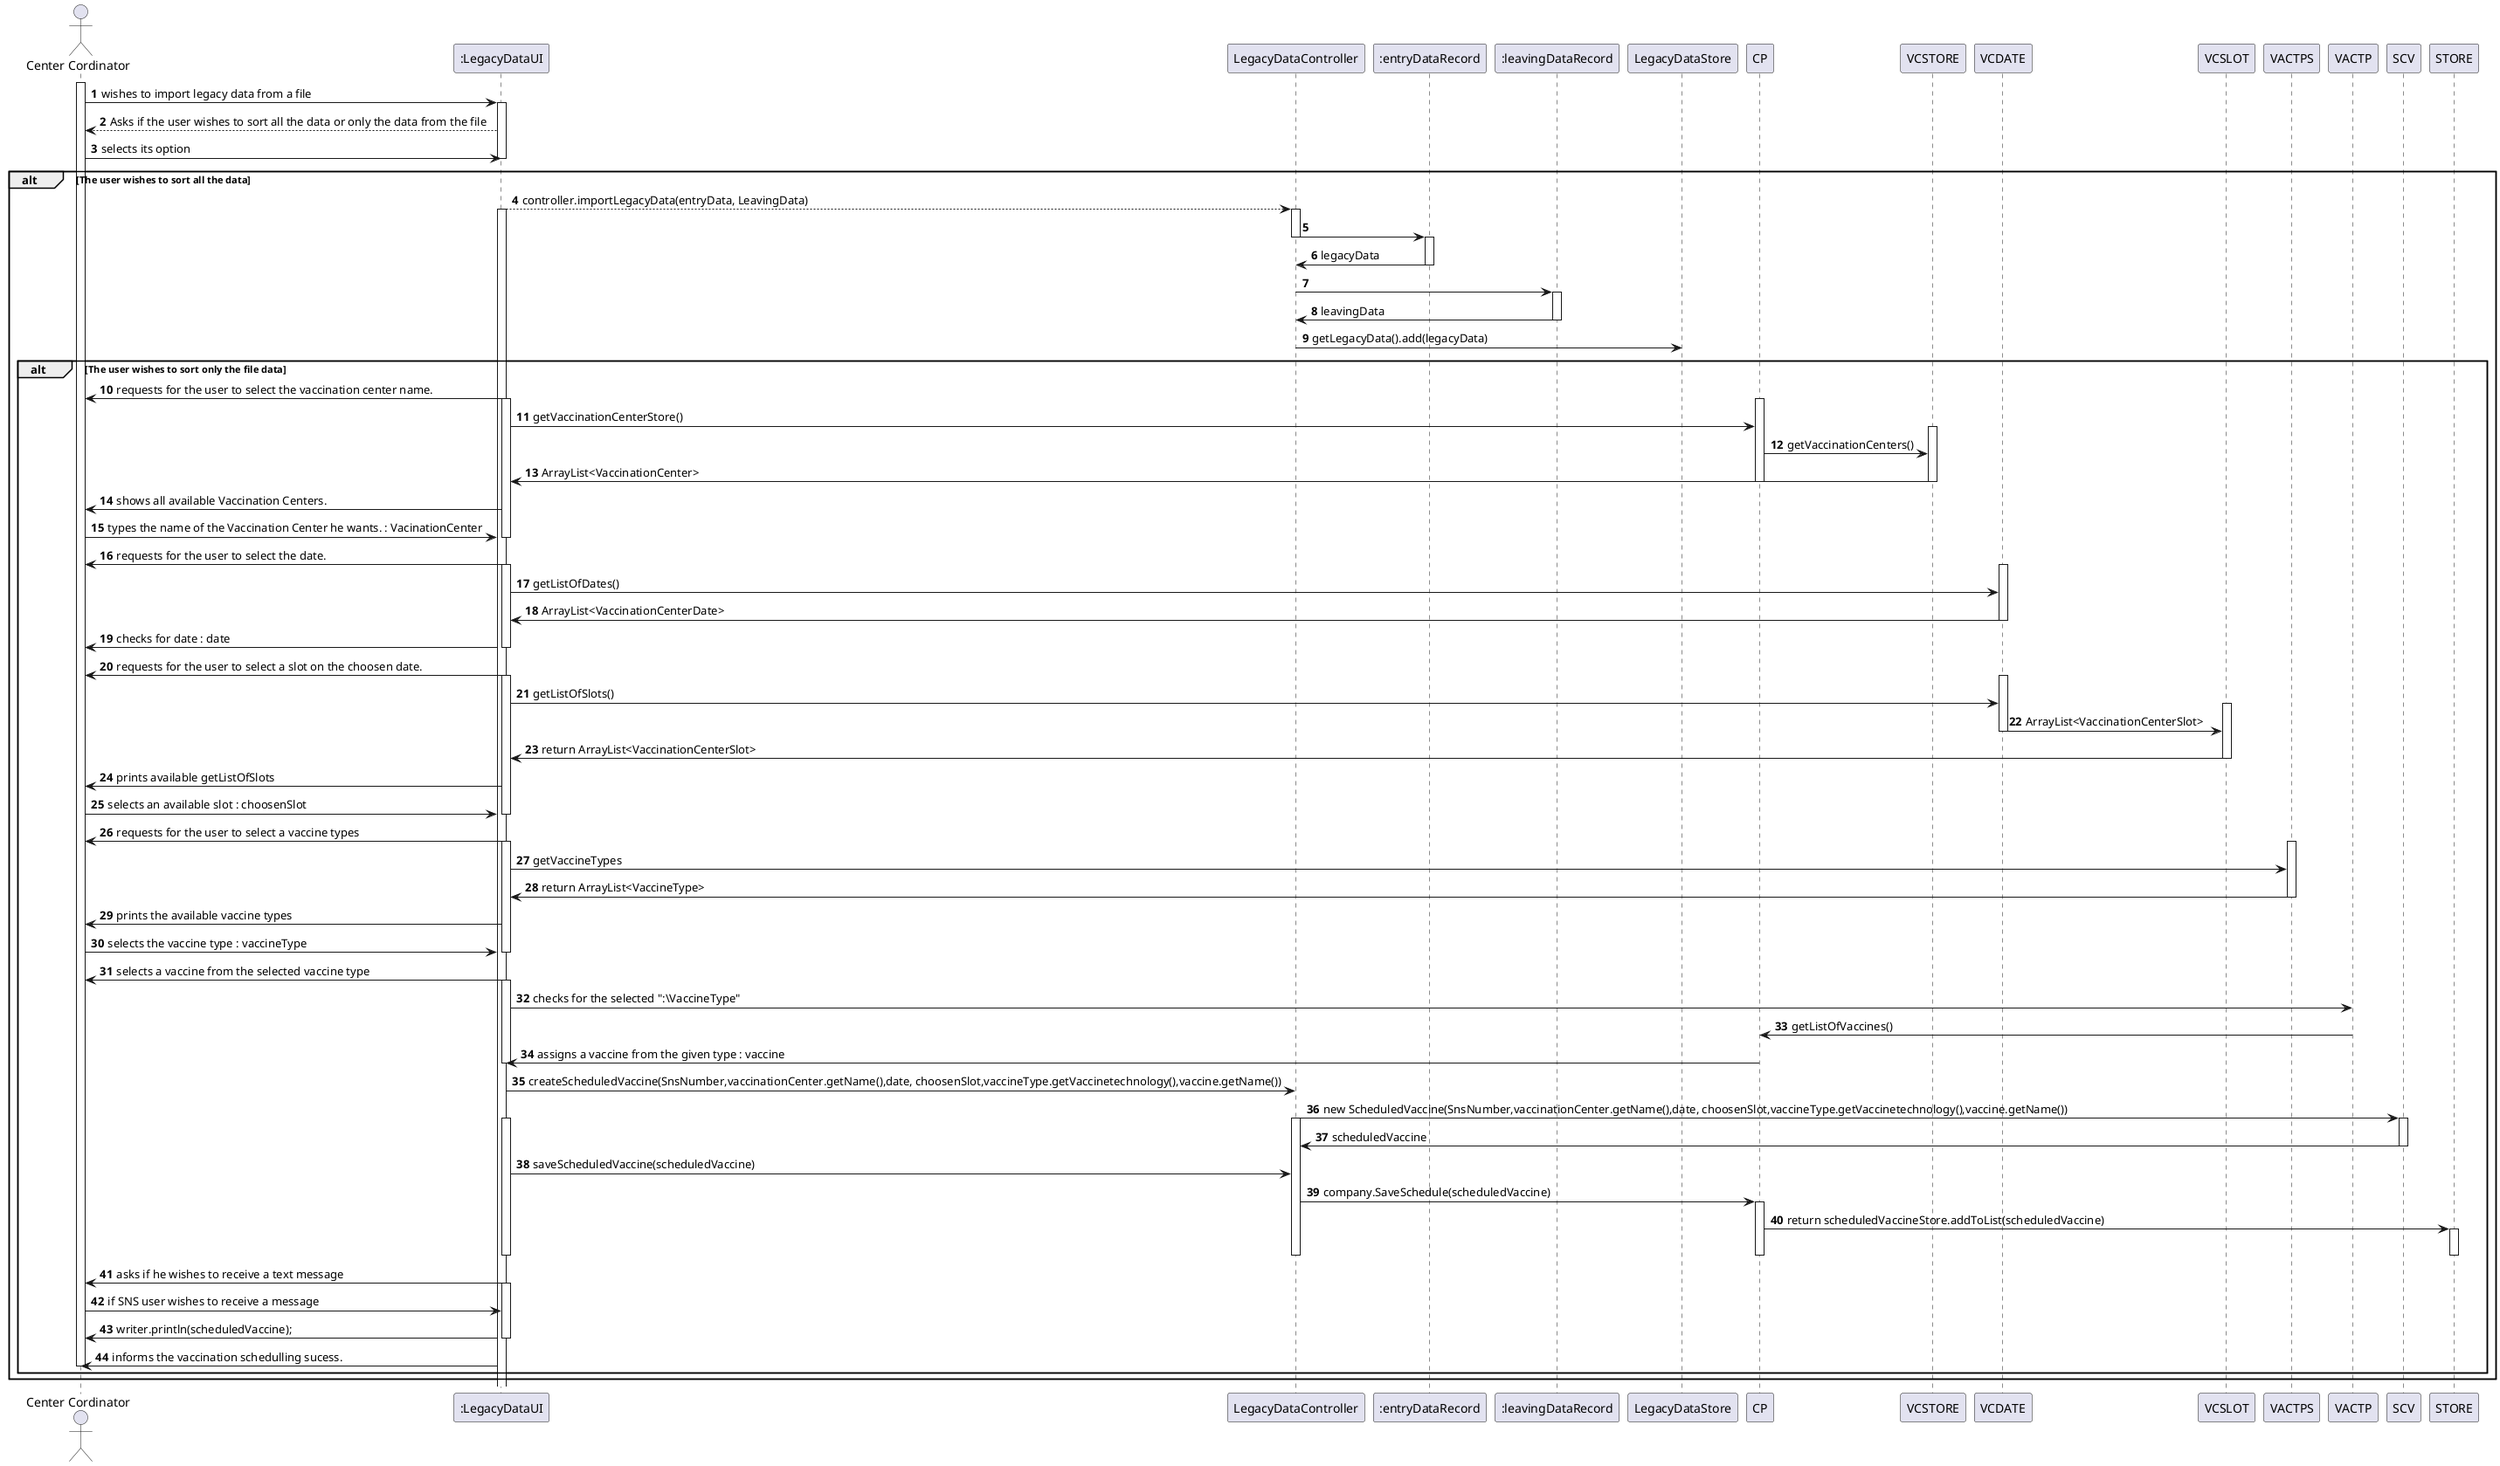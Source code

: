 @startuml
autonumber
'hide footbox

actor "Center Cordinator" as CC
participant ":LegacyDataUI" as UI
participant "LegacyDataController" as CTRL
participant ":entryDataRecord" as EDR
participant ":leavingDataRecord" as LDR
participant "LegacyDataStore" as LegacyStore



activate CC
CC -> UI : wishes to import legacy data from a file
activate UI


 UI --> CC : Asks if the user wishes to sort all the data or only the data from the file
 CC -> UI : selects its option
 deactivate UI

alt The user wishes to sort all the data
UI --> CTRL : controller.importLegacyData(entryData, LeavingData)
activate CTRL
activate UI
CTRL -> EDR :
deactivate CTRL
activate EDR
CTRL <- EDR : legacyData
deactivate EDR
CTRL -> LDR :
activate LDR
CTRL <- LDR : leavingData
deactivate LDR
CTRL -> LegacyStore : getLegacyData().add(legacyData)
deactivate CTRL


alt The user wishes to sort only the file data

UI -> CC : requests for the user to select the vaccination center name.
activate UI
activate CP
UI -> CP : getVaccinationCenterStore()
activate VCSTORE
CP -> VCSTORE : getVaccinationCenters()
VCSTORE -> UI : ArrayList<VaccinationCenter>
deactivate VCSTORE
deactivate CP
UI -> CC : shows all available Vaccination Centers.
CC -> UI : types the name of the Vaccination Center he wants. : VacinationCenter
deactivate UI


UI -> CC : requests for the user to select the date.
activate UI
activate VCDATE
UI -> VCDATE : getListOfDates()
VCDATE -> UI : ArrayList<VaccinationCenterDate>
deactivate VCDATE
UI -> CC : checks for date : date
deactivate UI

UI -> CC : requests for the user to select a slot on the choosen date.
activate UI
activate VCDATE
UI -> VCDATE : getListOfSlots()
activate VCSLOT
VCDATE -> VCSLOT : ArrayList<VaccinationCenterSlot>
deactivate VCDATE
VCSLOT -> UI : return ArrayList<VaccinationCenterSlot>
deactivate VCSLOT
UI -> CC : prints available getListOfSlots
CC -> UI   : selects an available slot : choosenSlot
deactivate UI

UI -> CC : requests for the user to select a vaccine types
activate UI
activate VACTPS
UI -> VACTPS : getVaccineTypes
VACTPS -> UI : return ArrayList<VaccineType>
deactivate VACTPS
UI -> CC : prints the available vaccine types
CC -> UI : selects the vaccine type : vaccineType
deactivate UI

UI -> CC : selects a vaccine from the selected vaccine type
activate UI
UI -> VACTP : checks for the selected ":\VaccineType"
VACTP -> CP : getListOfVaccines()
deactivate VACTP
CP -> UI : assigns a vaccine from the given type : vaccine
deactivate UI

UI -> CTRL : createScheduledVaccine(SnsNumber,vaccinationCenter.getName(),date, choosenSlot,vaccineType.getVaccinetechnology(),vaccine.getName())
CTRL -> SCV : new ScheduledVaccine(SnsNumber,vaccinationCenter.getName(),date, choosenSlot,vaccineType.getVaccinetechnology(),vaccine.getName())
activate UI
activate CTRL
activate SCV
SCV -> CTRL : scheduledVaccine
deactivate SCV
UI -> CTRL : saveScheduledVaccine(scheduledVaccine)
CTRL -> CP : company.SaveSchedule(scheduledVaccine)
activate CP
CP -> STORE : return scheduledVaccineStore.addToList(scheduledVaccine)
activate STORE
deactivate CP
deactivate STORE
deactivate CTRL
deactivate UI

UI -> CC : asks if he wishes to receive a text message
activate UI
CC -> UI : if SNS user wishes to receive a message
UI -> CC : writer.println(scheduledVaccine);
deactivate UI

UI -> CC : informs the vaccination schedulling sucess.

deactivate CC
end
end







@enduml